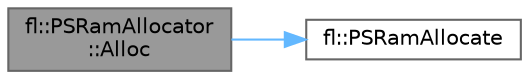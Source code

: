 digraph "fl::PSRamAllocator::Alloc"
{
 // INTERACTIVE_SVG=YES
 // LATEX_PDF_SIZE
  bgcolor="transparent";
  edge [fontname=Helvetica,fontsize=10,labelfontname=Helvetica,labelfontsize=10];
  node [fontname=Helvetica,fontsize=10,shape=box,height=0.2,width=0.4];
  rankdir="LR";
  Node1 [id="Node000001",label="fl::PSRamAllocator\l::Alloc",height=0.2,width=0.4,color="gray40", fillcolor="grey60", style="filled", fontcolor="black",tooltip=" "];
  Node1 -> Node2 [id="edge1_Node000001_Node000002",color="steelblue1",style="solid",tooltip=" "];
  Node2 [id="Node000002",label="fl::PSRamAllocate",height=0.2,width=0.4,color="grey40", fillcolor="white", style="filled",URL="$d4/d36/namespacefl_a089a2f21a67e7f0dfa65f111a45d4b6d.html#a089a2f21a67e7f0dfa65f111a45d4b6d",tooltip=" "];
}
